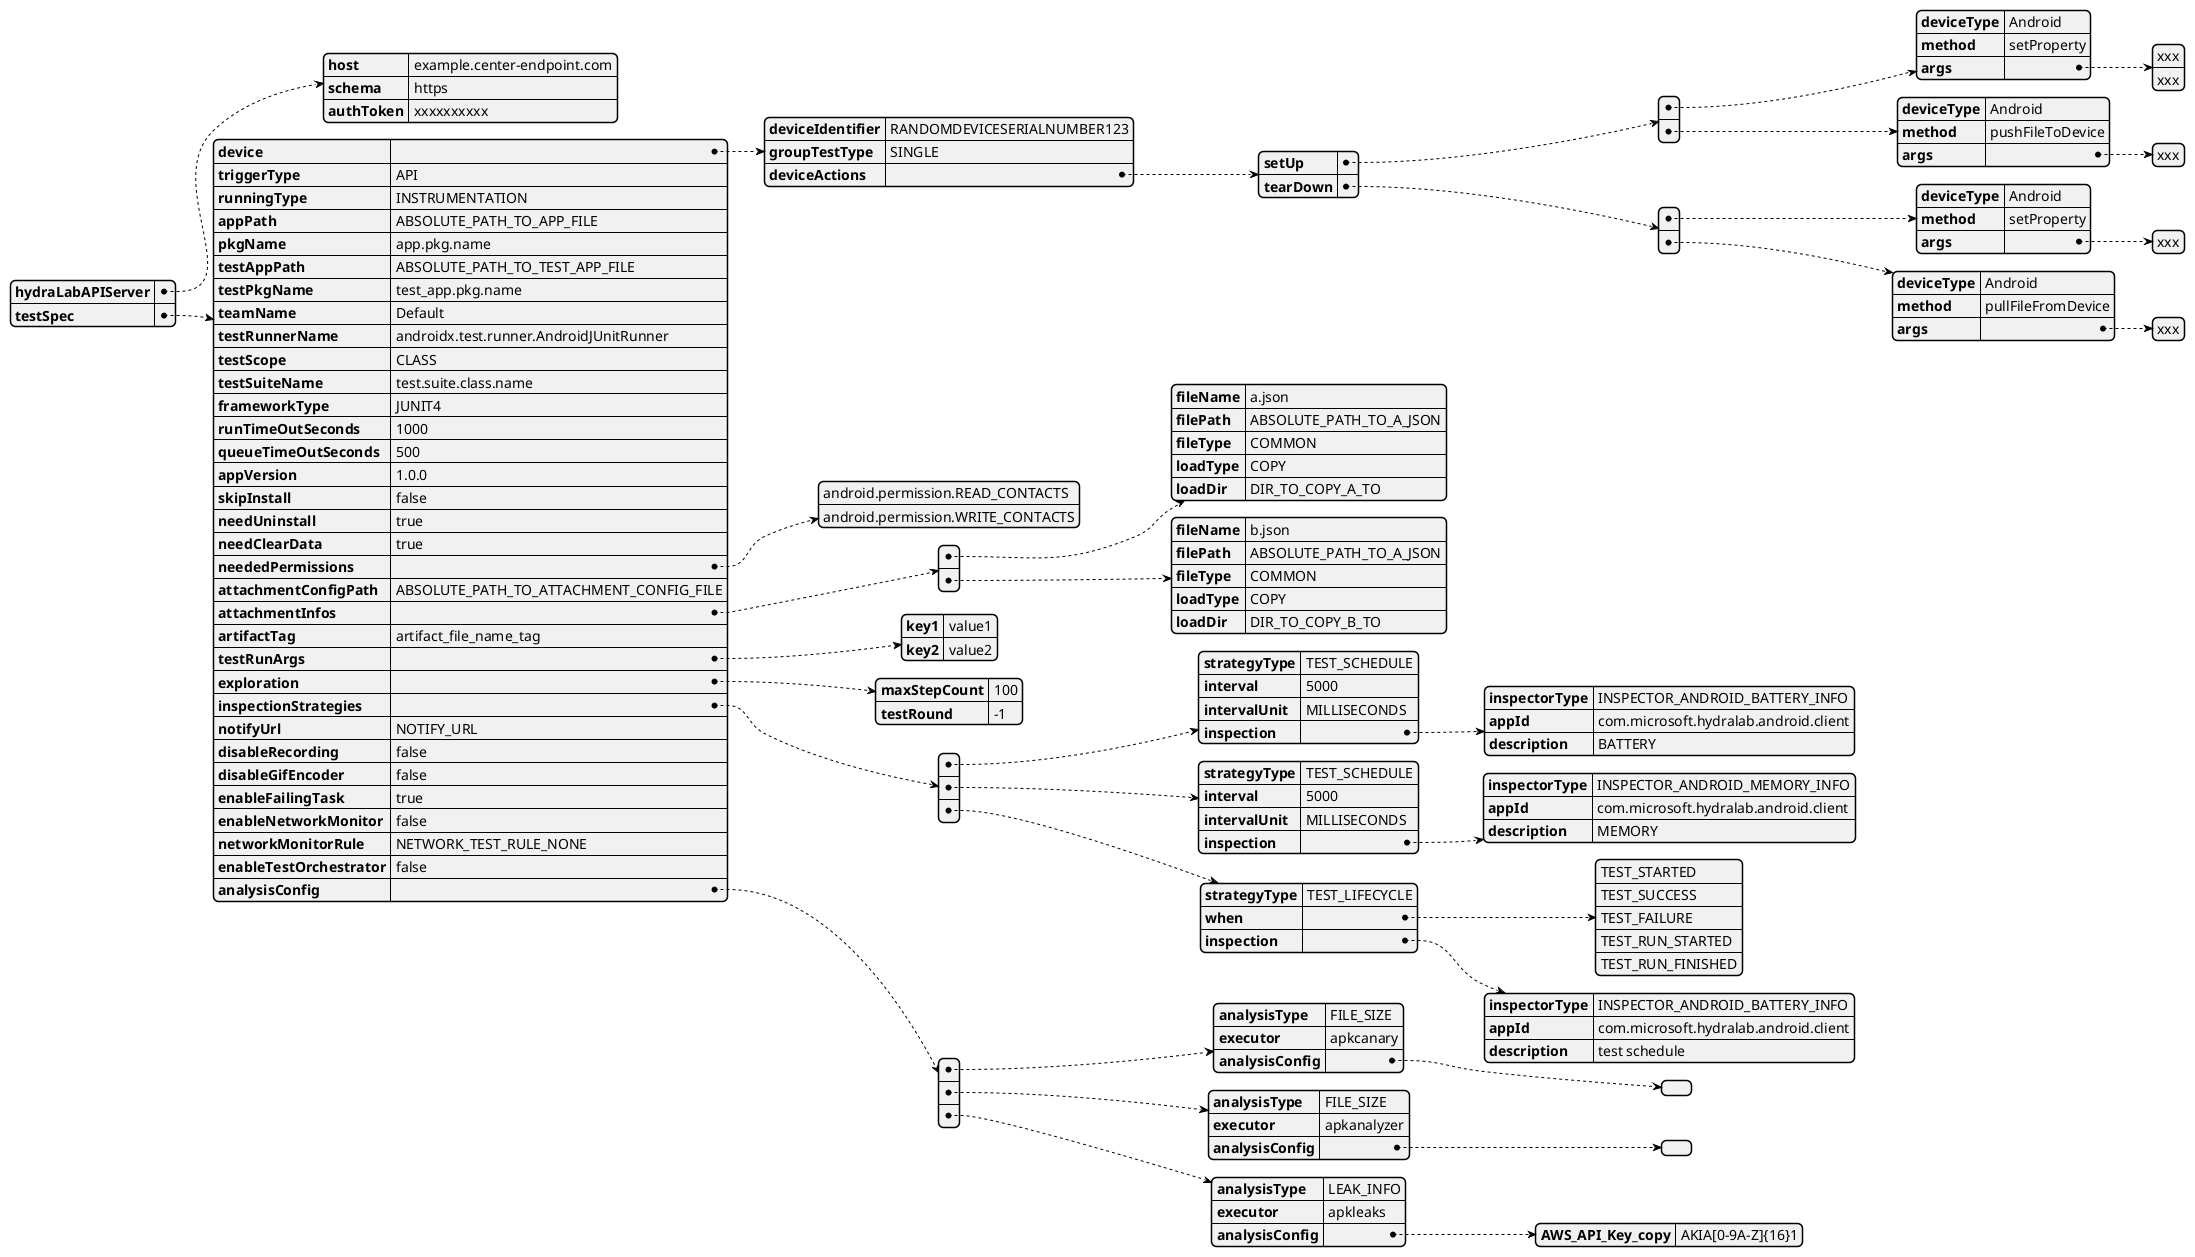 @startyaml
hydraLabAPIServer:
    host: example.center-endpoint.com
    schema: https
    authToken: xxxxxxxxxx
testSpec:
    device:
        deviceIdentifier: RANDOMDEVICESERIALNUMBER123
        groupTestType: SINGLE
        deviceActions:
            setUp:
            - deviceType: Android
              method: setProperty
              args:
                - xxx
                - xxx
            - deviceType: Android
              method: pushFileToDevice
              args:
                - xxx
            tearDown:
            - deviceType: Android
              method: setProperty
              args:
              - xxx
            - deviceType: Android
              method: pullFileFromDevice
              args:
              - xxx
    triggerType: API
    runningType: INSTRUMENTATION
    appPath: ABSOLUTE_PATH_TO_APP_FILE
    pkgName: app.pkg.name
    testAppPath: ABSOLUTE_PATH_TO_TEST_APP_FILE
    testPkgName: test_app.pkg.name
    teamName: Default
    testRunnerName: androidx.test.runner.AndroidJUnitRunner
    testScope: CLASS
    testSuiteName: test.suite.class.name
    frameworkType: JUNIT4
    runTimeOutSeconds: 1000
    queueTimeOutSeconds: 500
    appVersion: 1.0.0
    skipInstall: false
    needUninstall: true
    needClearData: true
    neededPermissions:
        - android.permission.READ_CONTACTS
        - android.permission.WRITE_CONTACTS
    attachmentConfigPath: ABSOLUTE_PATH_TO_ATTACHMENT_CONFIG_FILE
    attachmentInfos:
    - fileName: a.json
      filePath: ABSOLUTE_PATH_TO_A_JSON
      fileType: COMMON
      loadType: COPY
      loadDir: DIR_TO_COPY_A_TO
    - fileName: b.json
      filePath: ABSOLUTE_PATH_TO_A_JSON
      fileType: COMMON
      loadType: COPY
      loadDir: DIR_TO_COPY_B_TO
    artifactTag: artifact_file_name_tag
    testRunArgs:
        key1: value1
        key2: value2
    exploration:
        maxStepCount: 100
        testRound: -1
    inspectionStrategies:
    - strategyType: TEST_SCHEDULE
      interval: 5000
      intervalUnit: MILLISECONDS
      inspection:
        inspectorType: INSPECTOR_ANDROID_BATTERY_INFO
        appId: com.microsoft.hydralab.android.client
        description: BATTERY
    - strategyType: TEST_SCHEDULE
      interval: 5000
      intervalUnit: MILLISECONDS
      inspection:
        inspectorType: INSPECTOR_ANDROID_MEMORY_INFO
        appId: com.microsoft.hydralab.android.client
        description: MEMORY
    - strategyType: TEST_LIFECYCLE
      when:
        - TEST_STARTED
        - TEST_SUCCESS
        - TEST_FAILURE
        - TEST_RUN_STARTED
        - TEST_RUN_FINISHED
      inspection:
        inspectorType: INSPECTOR_ANDROID_BATTERY_INFO
        appId: com.microsoft.hydralab.android.client
        description: test schedule
    notifyUrl: NOTIFY_URL
    disableRecording: false
    disableGifEncoder: false
    enableFailingTask: true
    enableNetworkMonitor: false
    networkMonitorRule: NETWORK_TEST_RULE_NONE
    enableTestOrchestrator: false
    analysisConfig:
    - analysisType: FILE_SIZE
      executor: apkcanary
      analysisConfig:
    - analysisType: FILE_SIZE
      executor: apkanalyzer
      analysisConfig:
    - analysisType: LEAK_INFO
      executor: apkleaks
      analysisConfig:
        AWS_API_Key_copy: AKIA[0-9A-Z]{16}1

@endyaml
